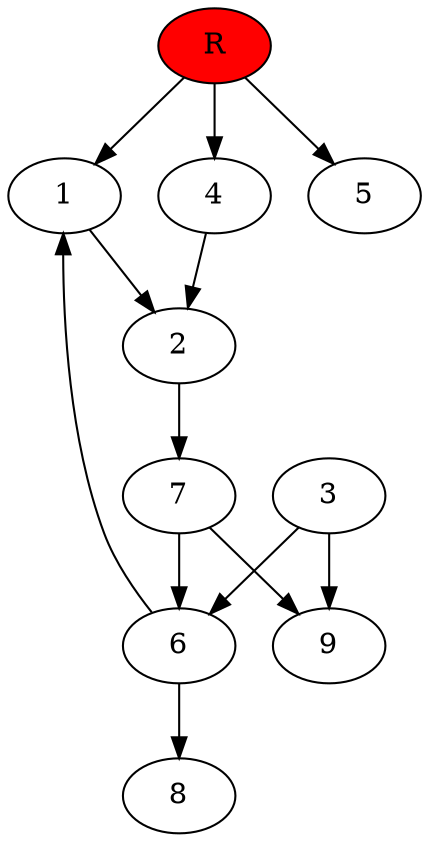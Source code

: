 digraph prb26190 {
	1
	2
	3
	4
	5
	6
	7
	8
	R [fillcolor="#ff0000" style=filled]
	1 -> 2
	2 -> 7
	3 -> 6
	3 -> 9
	4 -> 2
	6 -> 1
	6 -> 8
	7 -> 6
	7 -> 9
	R -> 1
	R -> 4
	R -> 5
}
